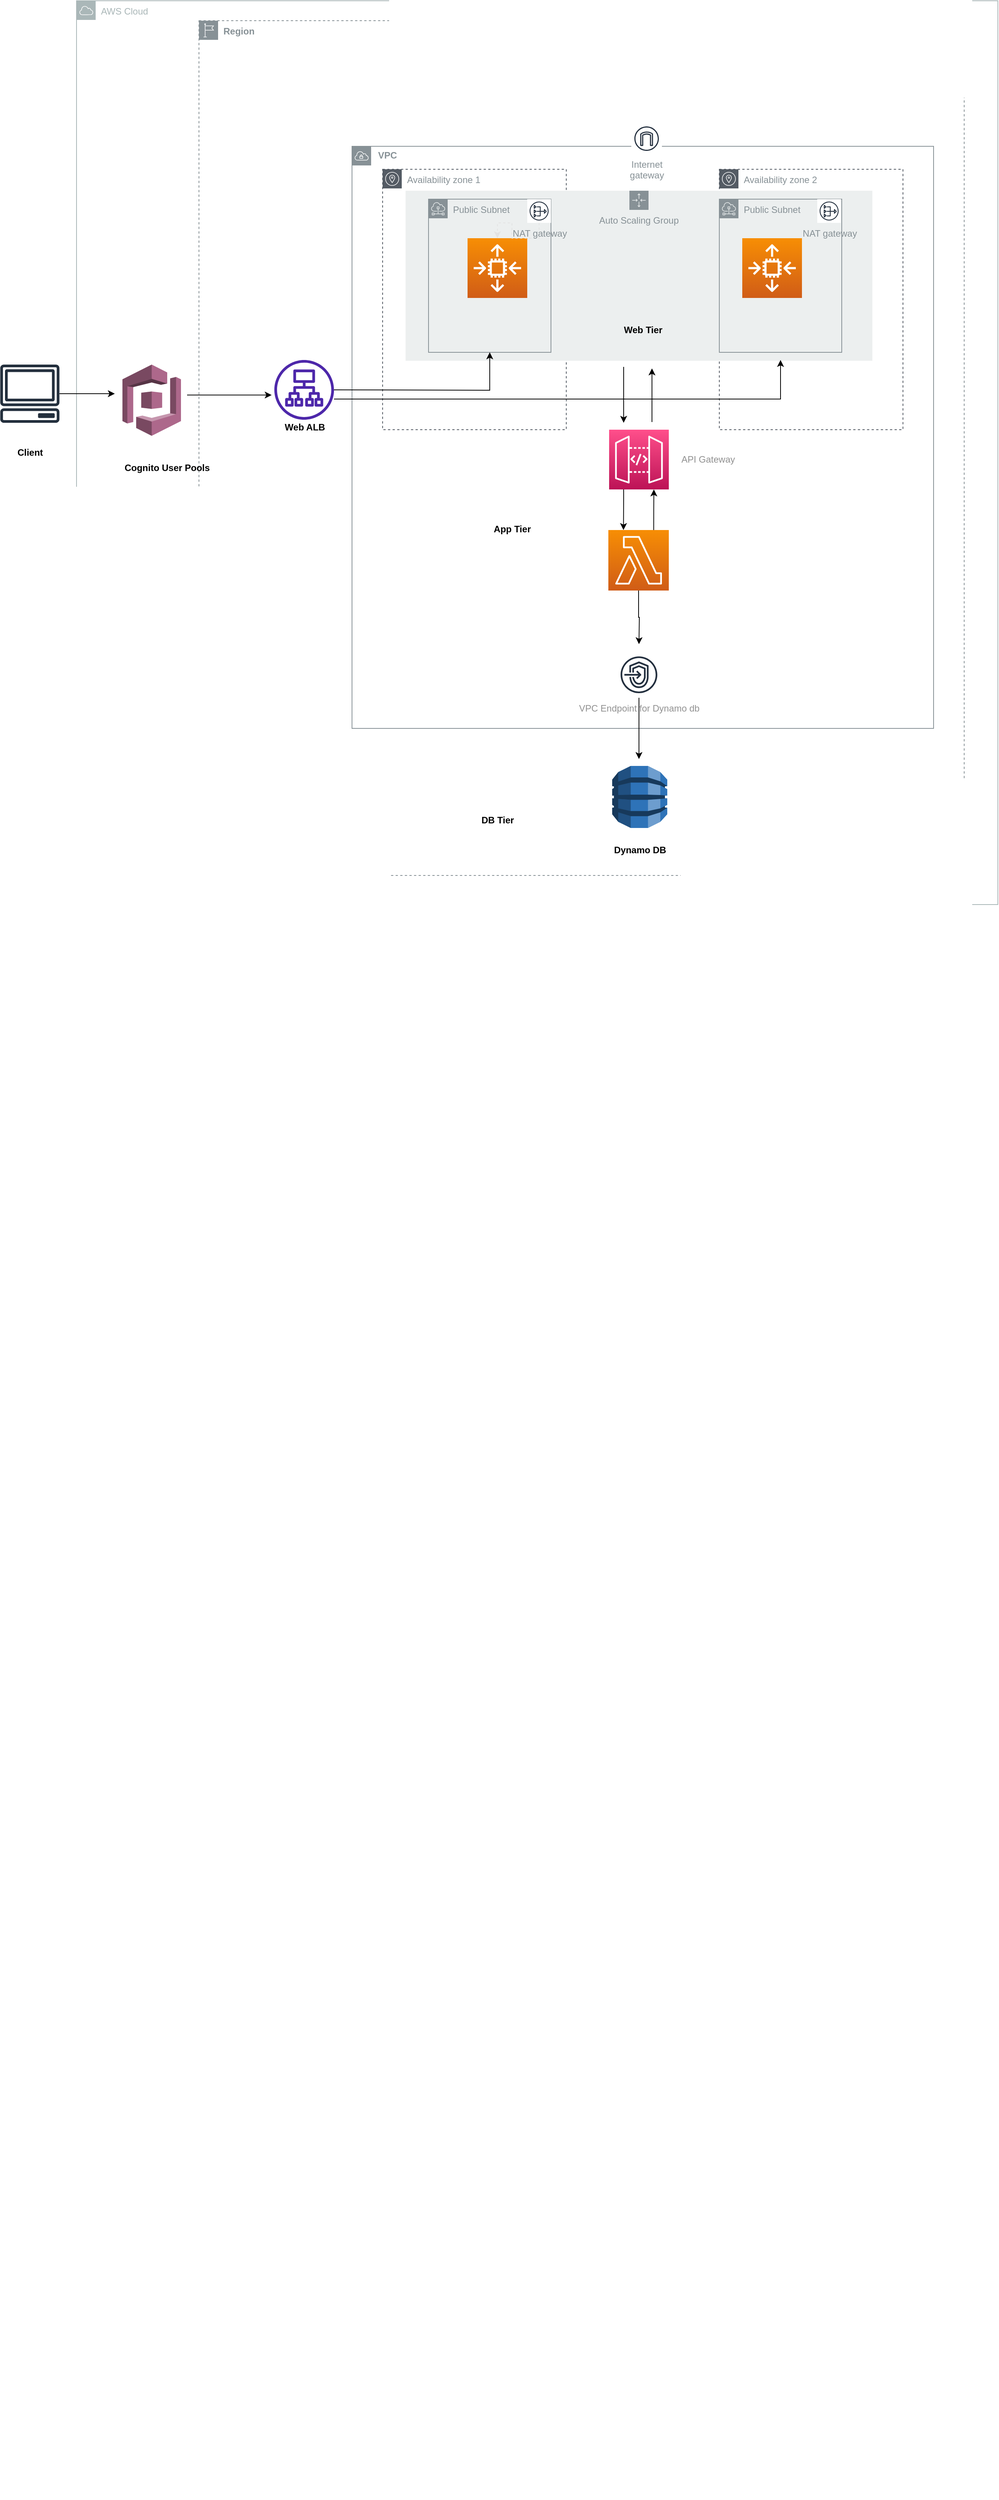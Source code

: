 <mxfile version="20.0.1" type="github">
  <diagram id="-GEG7NYa3MDwUE9U0rUo" name="Page-1">
    <mxGraphModel dx="2036" dy="520" grid="1" gridSize="10" guides="1" tooltips="1" connect="1" arrows="1" fold="1" page="1" pageScale="1" pageWidth="850" pageHeight="1100" math="0" shadow="0">
      <root>
        <mxCell id="0" />
        <mxCell id="1" parent="0" />
        <mxCell id="B6OoX21ZwnaRHiZaLL_V-9" value="AWS Cloud" style="sketch=0;outlineConnect=0;gradientColor=none;html=1;whiteSpace=wrap;fontSize=12;fontStyle=0;shape=mxgraph.aws4.group;grIcon=mxgraph.aws4.group_aws_cloud;strokeColor=#AAB7B8;fillColor=none;verticalAlign=top;align=left;spacingLeft=30;fontColor=#AAB7B8;dashed=0;" parent="1" vertex="1">
          <mxGeometry x="-80" y="540" width="1204" height="1180" as="geometry" />
        </mxCell>
        <mxCell id="B6OoX21ZwnaRHiZaLL_V-30" value="Region" style="sketch=0;outlineConnect=0;gradientColor=none;html=1;whiteSpace=wrap;fontSize=12;fontStyle=1;shape=mxgraph.aws4.group;grIcon=mxgraph.aws4.group_region;strokeColor=#879196;fillColor=none;verticalAlign=top;align=left;spacingLeft=30;fontColor=#879196;dashed=1;shadow=0;" parent="1" vertex="1">
          <mxGeometry x="80" y="566" width="1000" height="1116" as="geometry" />
        </mxCell>
        <mxCell id="B6OoX21ZwnaRHiZaLL_V-31" value="&lt;br&gt;&lt;br&gt;&lt;br&gt;&lt;br&gt;&lt;br&gt;&lt;br&gt;&lt;br&gt;&lt;br&gt;&lt;br&gt;&lt;br&gt;&lt;br&gt;&lt;br&gt;&lt;br&gt;&lt;br&gt;&lt;br&gt;&lt;br&gt;&lt;br&gt;&lt;br&gt;&lt;br&gt;&lt;br&gt;&lt;br&gt;&lt;br&gt;&lt;br&gt;&lt;br&gt;&lt;br&gt;&lt;br&gt;&lt;br&gt;&lt;br&gt;&lt;br&gt;&lt;br&gt;&lt;br&gt;&lt;br&gt;&lt;br&gt;&lt;br&gt;&lt;br&gt;&lt;br&gt;&lt;br&gt;&lt;br&gt;&lt;br&gt;&lt;br&gt;&lt;br&gt;&lt;br&gt;&lt;br&gt;&lt;br&gt;&lt;br&gt;&lt;br&gt;&lt;br&gt;&lt;br&gt;&lt;br&gt;&lt;br&gt;&lt;br&gt;&lt;br&gt;&lt;br&gt;&lt;br&gt;&lt;br&gt;&lt;br&gt;&lt;br&gt;&lt;br&gt;&lt;br&gt;&lt;br&gt;&lt;br&gt;&lt;br&gt;&lt;br&gt;&lt;br&gt;&lt;br&gt;&lt;br&gt;&lt;br&gt;&lt;br&gt;&lt;br&gt;&lt;br&gt;&lt;br&gt;&lt;br&gt;&lt;br&gt;&lt;br&gt;&lt;br&gt;&lt;br&gt;&lt;br&gt;&lt;br&gt;&lt;br&gt;&lt;br&gt;&lt;br&gt;&lt;br&gt;&lt;br&gt;&lt;br&gt;&lt;br&gt;&lt;br&gt;&lt;br&gt;&lt;br&gt;&lt;br&gt;&lt;br&gt;&lt;br&gt;&lt;br&gt;&lt;br&gt;&lt;br&gt;&lt;br&gt;&lt;br&gt;&lt;br&gt;&lt;br&gt;&lt;br&gt;&lt;br&gt;&lt;br&gt;&lt;br&gt;&lt;br&gt;&lt;br&gt;&lt;br&gt;&lt;br&gt;&lt;br&gt;&lt;br&gt;&lt;br&gt;&lt;br&gt;&lt;br&gt;&lt;br&gt;&lt;br&gt;&lt;br&gt;&lt;br&gt;&lt;br&gt;&lt;br&gt;&lt;br&gt;&lt;br&gt;&lt;br&gt;&lt;br&gt;&lt;br&gt;&lt;br&gt;&lt;br&gt;&lt;br&gt;&lt;br&gt;&lt;br&gt;&lt;br&gt;&lt;br&gt;&lt;br&gt;&lt;br&gt;&lt;br&gt;&lt;br&gt;&lt;br&gt;&lt;br&gt;&lt;br&gt;&lt;br&gt;&lt;br&gt;&lt;br&gt;&lt;br&gt;&lt;br&gt;&lt;br&gt;&lt;br&gt;&lt;br&gt;&lt;br&gt;&lt;br&gt;&lt;br&gt;&lt;br&gt;&lt;br&gt;&lt;br&gt;&lt;br&gt;&lt;br&gt;&lt;br&gt;&lt;br&gt;&lt;br&gt;&lt;br&gt;&lt;br&gt;&lt;br&gt;&lt;br&gt;&lt;br&gt;&lt;br&gt;&lt;br&gt;&lt;br&gt;&lt;br&gt;&lt;br&gt;&lt;br&gt;&lt;br&gt;&lt;br&gt;&lt;br&gt;&lt;br&gt;&lt;br&gt;&lt;br&gt;&lt;br&gt;&lt;br&gt;&lt;br&gt;&lt;br&gt;&lt;br&gt;&lt;br&gt;&lt;br&gt;&lt;br&gt;&lt;br&gt;&lt;br&gt;&lt;br&gt;&lt;br&gt;&lt;br&gt;&lt;br&gt;&lt;br&gt;&lt;br&gt;&lt;br&gt;&lt;br&gt;&lt;br&gt;&lt;br&gt;&lt;br&gt;&lt;br&gt;&lt;br&gt;&lt;br&gt;&lt;br&gt;&lt;br&gt;&lt;br&gt;&lt;br&gt;&lt;br&gt;&lt;br&gt;&lt;br&gt;&lt;br&gt;&lt;br&gt;&lt;br&gt;&lt;br&gt;&lt;br&gt;&lt;br&gt;&lt;br&gt;&lt;br&gt;&lt;br&gt;&lt;br&gt;" style="sketch=0;outlineConnect=0;gradientColor=none;html=1;whiteSpace=wrap;fontSize=12;fontStyle=0;shape=mxgraph.aws4.group;grIcon=mxgraph.aws4.group_vpc;strokeColor=#879196;fillColor=none;verticalAlign=top;align=left;spacingLeft=30;fontColor=#879196;dashed=0;shadow=0;" parent="1" vertex="1">
          <mxGeometry x="280" y="730" width="760" height="760" as="geometry" />
        </mxCell>
        <mxCell id="fDSZwFsicnBfdJ9t3ey4-1" value="&lt;font color=&quot;#879196&quot;&gt;Availability zone 2&lt;/font&gt;" style="sketch=0;outlineConnect=0;gradientColor=none;html=1;whiteSpace=wrap;fontSize=12;fontStyle=0;shape=mxgraph.aws4.group;grIcon=mxgraph.aws4.group_availability_zone;strokeColor=#545B64;fillColor=none;verticalAlign=top;align=left;spacingLeft=30;fontColor=#545B64;dashed=1;shadow=0;" parent="1" vertex="1">
          <mxGeometry x="760" y="760" width="240" height="340" as="geometry" />
        </mxCell>
        <mxCell id="B6OoX21ZwnaRHiZaLL_V-32" value="&lt;font color=&quot;#879196&quot;&gt;Availability zone 1&lt;/font&gt;" style="sketch=0;outlineConnect=0;gradientColor=none;html=1;whiteSpace=wrap;fontSize=12;fontStyle=0;shape=mxgraph.aws4.group;grIcon=mxgraph.aws4.group_availability_zone;strokeColor=#545B64;fillColor=none;verticalAlign=top;align=left;spacingLeft=30;fontColor=#545B64;dashed=1;shadow=0;" parent="1" vertex="1">
          <mxGeometry x="320" y="760" width="240" height="340" as="geometry" />
        </mxCell>
        <mxCell id="B6OoX21ZwnaRHiZaLL_V-38" value="Auto Scaling Group" style="sketch=0;outlineConnect=0;gradientColor=none;html=1;whiteSpace=wrap;fontSize=12;fontStyle=0;shape=mxgraph.aws4.groupCenter;grIcon=mxgraph.aws4.group_auto_scaling_group;grStroke=0;strokeColor=#879196;fillColor=#ECEFEF;verticalAlign=top;align=center;fontColor=#879196;dashed=0;spacingTop=25;shadow=0;" parent="1" vertex="1">
          <mxGeometry x="350" y="788" width="610" height="222" as="geometry" />
        </mxCell>
        <mxCell id="B6OoX21ZwnaRHiZaLL_V-34" value="Public Subnet" style="sketch=0;outlineConnect=0;gradientColor=none;html=1;whiteSpace=wrap;fontSize=12;fontStyle=0;shape=mxgraph.aws4.group;grIcon=mxgraph.aws4.group_subnet;strokeColor=#879196;fillColor=none;verticalAlign=top;align=left;spacingLeft=30;fontColor=#879196;dashed=0;shadow=0;" parent="1" vertex="1">
          <mxGeometry x="380" y="799" width="160" height="200" as="geometry" />
        </mxCell>
        <mxCell id="B0TIL4bSB5Exnn931L6U-55" style="edgeStyle=orthogonalEdgeStyle;rounded=0;orthogonalLoop=1;jettySize=auto;html=1;fontColor=#000000;" edge="1" parent="1">
          <mxGeometry relative="1" as="geometry">
            <mxPoint x="635" y="1018" as="sourcePoint" />
            <mxPoint x="635" y="1091" as="targetPoint" />
            <Array as="points">
              <mxPoint x="635" y="1091" />
            </Array>
          </mxGeometry>
        </mxCell>
        <mxCell id="B6OoX21ZwnaRHiZaLL_V-39" value="Web Tier" style="text;html=1;resizable=0;autosize=1;align=center;verticalAlign=middle;points=[];fillColor=none;strokeColor=none;rounded=0;shadow=0;dashed=1;sketch=0;fontStyle=1" parent="1" vertex="1">
          <mxGeometry x="625" y="960" width="70" height="20" as="geometry" />
        </mxCell>
        <mxCell id="B6OoX21ZwnaRHiZaLL_V-46" value="" style="sketch=0;points=[[0,0,0],[0.25,0,0],[0.5,0,0],[0.75,0,0],[1,0,0],[0,1,0],[0.25,1,0],[0.5,1,0],[0.75,1,0],[1,1,0],[0,0.25,0],[0,0.5,0],[0,0.75,0],[1,0.25,0],[1,0.5,0],[1,0.75,0]];outlineConnect=0;fontColor=#232F3E;gradientColor=#F78E04;gradientDirection=north;fillColor=#D05C17;strokeColor=#ffffff;dashed=0;verticalLabelPosition=bottom;verticalAlign=top;align=center;html=1;fontSize=12;fontStyle=0;aspect=fixed;shape=mxgraph.aws4.resourceIcon;resIcon=mxgraph.aws4.auto_scaling2;shadow=0;" parent="1" vertex="1">
          <mxGeometry x="431" y="850" width="78" height="78" as="geometry" />
        </mxCell>
        <mxCell id="B6OoX21ZwnaRHiZaLL_V-47" value="" style="sketch=0;points=[[0,0,0],[0.25,0,0],[0.5,0,0],[0.75,0,0],[1,0,0],[0,1,0],[0.25,1,0],[0.5,1,0],[0.75,1,0],[1,1,0],[0,0.25,0],[0,0.5,0],[0,0.75,0],[1,0.25,0],[1,0.5,0],[1,0.75,0]];outlineConnect=0;fontColor=#232F3E;gradientColor=#F78E04;gradientDirection=north;fillColor=#D05C17;strokeColor=#ffffff;dashed=0;verticalLabelPosition=bottom;verticalAlign=top;align=center;html=1;fontSize=12;fontStyle=0;aspect=fixed;shape=mxgraph.aws4.resourceIcon;resIcon=mxgraph.aws4.auto_scaling2;shadow=0;" parent="1" vertex="1">
          <mxGeometry x="790" y="850" width="78" height="78" as="geometry" />
        </mxCell>
        <mxCell id="B6OoX21ZwnaRHiZaLL_V-50" value="DB Tier" style="text;html=1;resizable=0;autosize=1;align=center;verticalAlign=middle;points=[];fillColor=none;strokeColor=none;rounded=0;shadow=0;dashed=1;sketch=0;fontStyle=1" parent="1" vertex="1">
          <mxGeometry x="440" y="1600" width="60" height="20" as="geometry" />
        </mxCell>
        <mxCell id="B6OoX21ZwnaRHiZaLL_V-51" value="&lt;p style=&quot;line-height: 0.9;&quot;&gt;App Tier&lt;/p&gt;" style="text;html=1;resizable=0;autosize=1;align=center;verticalAlign=middle;points=[];fillColor=none;strokeColor=none;rounded=0;shadow=0;dashed=1;sketch=0;fontStyle=1" parent="1" vertex="1">
          <mxGeometry x="459" y="1210" width="60" height="40" as="geometry" />
        </mxCell>
        <mxCell id="B6OoX21ZwnaRHiZaLL_V-55" style="edgeStyle=orthogonalEdgeStyle;rounded=0;orthogonalLoop=1;jettySize=auto;html=1;" parent="1" target="B6OoX21ZwnaRHiZaLL_V-34" edge="1">
          <mxGeometry relative="1" as="geometry">
            <mxPoint x="256.5" y="1048" as="sourcePoint" />
            <mxPoint x="380" y="909" as="targetPoint" />
          </mxGeometry>
        </mxCell>
        <mxCell id="B6OoX21ZwnaRHiZaLL_V-56" style="edgeStyle=orthogonalEdgeStyle;rounded=0;orthogonalLoop=1;jettySize=auto;html=1;" parent="1" edge="1">
          <mxGeometry relative="1" as="geometry">
            <Array as="points">
              <mxPoint x="840" y="1060" />
            </Array>
            <mxPoint x="840" y="1009" as="targetPoint" />
            <mxPoint x="256.5" y="1060" as="sourcePoint" />
          </mxGeometry>
        </mxCell>
        <mxCell id="B6OoX21ZwnaRHiZaLL_V-52" value="" style="sketch=0;outlineConnect=0;fontColor=#232F3E;gradientColor=none;fillColor=#4D27AA;strokeColor=none;dashed=0;verticalLabelPosition=bottom;verticalAlign=top;align=center;html=1;fontSize=12;fontStyle=0;aspect=fixed;pointerEvents=1;shape=mxgraph.aws4.application_load_balancer;shadow=0;" parent="1" vertex="1">
          <mxGeometry x="178.5" y="1009" width="78" height="78" as="geometry" />
        </mxCell>
        <mxCell id="B6OoX21ZwnaRHiZaLL_V-57" value="Web ALB" style="text;html=1;resizable=0;autosize=1;align=center;verticalAlign=middle;points=[];fillColor=none;strokeColor=none;rounded=0;shadow=0;dashed=1;sketch=0;fontStyle=1" parent="1" vertex="1">
          <mxGeometry x="183.25" y="1087" width="70" height="20" as="geometry" />
        </mxCell>
        <mxCell id="fDSZwFsicnBfdJ9t3ey4-2" value="Public Subnet" style="sketch=0;outlineConnect=0;gradientColor=none;html=1;whiteSpace=wrap;fontSize=12;fontStyle=0;shape=mxgraph.aws4.group;grIcon=mxgraph.aws4.group_subnet;strokeColor=#879196;fillColor=none;verticalAlign=top;align=left;spacingLeft=30;fontColor=#879196;dashed=0;shadow=0;" parent="1" vertex="1">
          <mxGeometry x="760" y="799" width="160" height="200" as="geometry" />
        </mxCell>
        <mxCell id="B0TIL4bSB5Exnn931L6U-1" value="" style="outlineConnect=0;dashed=0;verticalLabelPosition=bottom;verticalAlign=top;align=center;html=1;shape=mxgraph.aws3.cognito;fillColor=#AD688B;gradientColor=none;" vertex="1" parent="1">
          <mxGeometry x="-20" y="1015" width="76.5" height="93" as="geometry" />
        </mxCell>
        <mxCell id="B0TIL4bSB5Exnn931L6U-24" style="edgeStyle=orthogonalEdgeStyle;rounded=0;orthogonalLoop=1;jettySize=auto;html=1;entryX=0.147;entryY=0.561;entryDx=0;entryDy=0;entryPerimeter=0;fontColor=#000000;exitX=1;exitY=0.5;exitDx=0;exitDy=0;exitPerimeter=0;" edge="1" parent="1">
          <mxGeometry relative="1" as="geometry">
            <mxPoint x="64.5" y="1054.75" as="sourcePoint" />
            <mxPoint x="174.966" y="1054.758" as="targetPoint" />
            <Array as="points" />
          </mxGeometry>
        </mxCell>
        <mxCell id="B0TIL4bSB5Exnn931L6U-6" value="&lt;font color=&quot;#879196&quot;&gt;Internet&lt;br&gt;gateway&lt;/font&gt;" style="sketch=0;outlineConnect=0;fontColor=#232F3E;gradientColor=none;strokeColor=#232F3E;fillColor=#ffffff;dashed=0;verticalLabelPosition=bottom;verticalAlign=top;align=center;html=1;fontSize=12;fontStyle=0;aspect=fixed;shape=mxgraph.aws4.resourceIcon;resIcon=mxgraph.aws4.internet_gateway;" vertex="1" parent="1">
          <mxGeometry x="645" y="700" width="40" height="40" as="geometry" />
        </mxCell>
        <mxCell id="B0TIL4bSB5Exnn931L6U-72" value="" style="edgeStyle=orthogonalEdgeStyle;rounded=0;orthogonalLoop=1;jettySize=auto;html=1;dashed=1;fontColor=#000000;startArrow=none;startFill=0;strokeColor=#E3E3E3;" edge="1" parent="1" source="B0TIL4bSB5Exnn931L6U-10" target="B6OoX21ZwnaRHiZaLL_V-46">
          <mxGeometry relative="1" as="geometry" />
        </mxCell>
        <mxCell id="B0TIL4bSB5Exnn931L6U-10" value="&lt;font color=&quot;#879196&quot;&gt;NAT gateway&lt;/font&gt;" style="sketch=0;outlineConnect=0;fontColor=#232F3E;gradientColor=none;strokeColor=#232F3E;fillColor=#ffffff;dashed=0;verticalLabelPosition=bottom;verticalAlign=top;align=center;html=1;fontSize=12;fontStyle=0;aspect=fixed;shape=mxgraph.aws4.resourceIcon;resIcon=mxgraph.aws4.nat_gateway;" vertex="1" parent="1">
          <mxGeometry x="509" y="799" width="31" height="31" as="geometry" />
        </mxCell>
        <mxCell id="B0TIL4bSB5Exnn931L6U-11" value="&lt;font color=&quot;#879196&quot;&gt;NAT gateway&lt;/font&gt;" style="sketch=0;outlineConnect=0;fontColor=#232F3E;gradientColor=none;strokeColor=#232F3E;fillColor=#ffffff;dashed=0;verticalLabelPosition=bottom;verticalAlign=top;align=center;html=1;fontSize=12;fontStyle=0;aspect=fixed;shape=mxgraph.aws4.resourceIcon;resIcon=mxgraph.aws4.nat_gateway;" vertex="1" parent="1">
          <mxGeometry x="888" y="799" width="31" height="31" as="geometry" />
        </mxCell>
        <mxCell id="B0TIL4bSB5Exnn931L6U-14" value="&lt;b&gt;&lt;font color=&quot;#879196&quot;&gt;VPC&lt;/font&gt;&lt;/b&gt;" style="text;html=1;resizable=0;autosize=1;align=center;verticalAlign=middle;points=[];fillColor=none;strokeColor=none;rounded=0;" vertex="1" parent="1">
          <mxGeometry x="306" y="732" width="40" height="20" as="geometry" />
        </mxCell>
        <mxCell id="B0TIL4bSB5Exnn931L6U-23" style="edgeStyle=orthogonalEdgeStyle;rounded=0;orthogonalLoop=1;jettySize=auto;html=1;fontColor=#000000;" edge="1" parent="1" source="B0TIL4bSB5Exnn931L6U-19">
          <mxGeometry relative="1" as="geometry">
            <mxPoint x="-30" y="1053" as="targetPoint" />
          </mxGeometry>
        </mxCell>
        <mxCell id="B0TIL4bSB5Exnn931L6U-19" value="" style="sketch=0;outlineConnect=0;fontColor=#232F3E;gradientColor=none;fillColor=#232F3D;strokeColor=none;dashed=0;verticalLabelPosition=bottom;verticalAlign=top;align=center;html=1;fontSize=12;fontStyle=0;aspect=fixed;pointerEvents=1;shape=mxgraph.aws4.client;" vertex="1" parent="1">
          <mxGeometry x="-180" y="1015" width="78" height="76" as="geometry" />
        </mxCell>
        <mxCell id="B0TIL4bSB5Exnn931L6U-21" value="&lt;font color=&quot;#000000&quot;&gt;&lt;b&gt;Client&lt;/b&gt;&lt;/font&gt;" style="text;html=1;resizable=0;autosize=1;align=center;verticalAlign=middle;points=[];fillColor=none;strokeColor=none;rounded=0;fontColor=#879196;" vertex="1" parent="1">
          <mxGeometry x="-166" y="1120" width="50" height="20" as="geometry" />
        </mxCell>
        <mxCell id="B0TIL4bSB5Exnn931L6U-25" value="Cognito User Pools" style="text;html=1;resizable=0;autosize=1;align=center;verticalAlign=middle;points=[];fillColor=none;strokeColor=none;rounded=0;fontColor=#000000;fontStyle=1" vertex="1" parent="1">
          <mxGeometry x="-26.75" y="1140" width="130" height="20" as="geometry" />
        </mxCell>
        <mxCell id="B0TIL4bSB5Exnn931L6U-47" value="" style="edgeStyle=orthogonalEdgeStyle;rounded=0;orthogonalLoop=1;jettySize=auto;html=1;fontColor=#000000;entryX=0.25;entryY=0;entryDx=0;entryDy=0;entryPerimeter=0;" edge="1" parent="1" source="B0TIL4bSB5Exnn931L6U-45" target="B0TIL4bSB5Exnn931L6U-46">
          <mxGeometry relative="1" as="geometry">
            <Array as="points">
              <mxPoint x="635" y="1190" />
              <mxPoint x="635" y="1190" />
            </Array>
          </mxGeometry>
        </mxCell>
        <mxCell id="B0TIL4bSB5Exnn931L6U-61" style="edgeStyle=orthogonalEdgeStyle;rounded=0;orthogonalLoop=1;jettySize=auto;html=1;fontColor=#000000;" edge="1" parent="1">
          <mxGeometry relative="1" as="geometry">
            <mxPoint x="672" y="1090" as="sourcePoint" />
            <mxPoint x="672" y="1020" as="targetPoint" />
          </mxGeometry>
        </mxCell>
        <mxCell id="B0TIL4bSB5Exnn931L6U-45" value="" style="sketch=0;points=[[0,0,0],[0.25,0,0],[0.5,0,0],[0.75,0,0],[1,0,0],[0,1,0],[0.25,1,0],[0.5,1,0],[0.75,1,0],[1,1,0],[0,0.25,0],[0,0.5,0],[0,0.75,0],[1,0.25,0],[1,0.5,0],[1,0.75,0]];outlineConnect=0;fontColor=#232F3E;gradientColor=#FF4F8B;gradientDirection=north;fillColor=#BC1356;strokeColor=#ffffff;dashed=0;verticalLabelPosition=bottom;verticalAlign=top;align=center;html=1;fontSize=12;fontStyle=0;aspect=fixed;shape=mxgraph.aws4.resourceIcon;resIcon=mxgraph.aws4.api_gateway;" vertex="1" parent="1">
          <mxGeometry x="616" y="1100" width="78" height="78" as="geometry" />
        </mxCell>
        <mxCell id="B0TIL4bSB5Exnn931L6U-59" style="edgeStyle=orthogonalEdgeStyle;rounded=0;orthogonalLoop=1;jettySize=auto;html=1;exitX=0.75;exitY=0;exitDx=0;exitDy=0;exitPerimeter=0;entryX=0.75;entryY=1;entryDx=0;entryDy=0;entryPerimeter=0;fontColor=#000000;" edge="1" parent="1" source="B0TIL4bSB5Exnn931L6U-46" target="B0TIL4bSB5Exnn931L6U-45">
          <mxGeometry relative="1" as="geometry" />
        </mxCell>
        <mxCell id="B0TIL4bSB5Exnn931L6U-79" style="edgeStyle=orthogonalEdgeStyle;rounded=0;orthogonalLoop=1;jettySize=auto;html=1;fontColor=#919191;startArrow=none;startFill=0;strokeColor=#000000;" edge="1" parent="1" source="B0TIL4bSB5Exnn931L6U-46">
          <mxGeometry relative="1" as="geometry">
            <mxPoint x="655" y="1380" as="targetPoint" />
          </mxGeometry>
        </mxCell>
        <mxCell id="B0TIL4bSB5Exnn931L6U-46" value="" style="sketch=0;points=[[0,0,0],[0.25,0,0],[0.5,0,0],[0.75,0,0],[1,0,0],[0,1,0],[0.25,1,0],[0.5,1,0],[0.75,1,0],[1,1,0],[0,0.25,0],[0,0.5,0],[0,0.75,0],[1,0.25,0],[1,0.5,0],[1,0.75,0]];outlineConnect=0;fontColor=#232F3E;gradientColor=#F78E04;gradientDirection=north;fillColor=#D05C17;strokeColor=#ffffff;dashed=0;verticalLabelPosition=bottom;verticalAlign=top;align=center;html=1;fontSize=12;fontStyle=0;aspect=fixed;shape=mxgraph.aws4.resourceIcon;resIcon=mxgraph.aws4.lambda;" vertex="1" parent="1">
          <mxGeometry x="615" y="1231" width="79" height="79" as="geometry" />
        </mxCell>
        <mxCell id="B0TIL4bSB5Exnn931L6U-71" value="&lt;font color=&quot;#919191&quot;&gt;API Gateway&lt;/font&gt;" style="text;html=1;resizable=0;autosize=1;align=center;verticalAlign=middle;points=[];fillColor=none;strokeColor=none;rounded=0;fontColor=#000000;" vertex="1" parent="1">
          <mxGeometry x="700" y="1129" width="90" height="20" as="geometry" />
        </mxCell>
        <mxCell id="B0TIL4bSB5Exnn931L6U-73" value="" style="outlineConnect=0;dashed=0;verticalLabelPosition=bottom;verticalAlign=top;align=center;html=1;shape=mxgraph.aws3.dynamo_db;fillColor=#2E73B8;gradientColor=none;fontColor=#919191;strokeColor=#000000;" vertex="1" parent="1">
          <mxGeometry x="620" y="1539" width="72" height="81" as="geometry" />
        </mxCell>
        <mxCell id="B0TIL4bSB5Exnn931L6U-80" style="edgeStyle=orthogonalEdgeStyle;rounded=0;orthogonalLoop=1;jettySize=auto;html=1;fontColor=#919191;startArrow=none;startFill=0;strokeColor=#000000;" edge="1" parent="1" source="B0TIL4bSB5Exnn931L6U-77">
          <mxGeometry relative="1" as="geometry">
            <mxPoint x="655" y="1490" as="sourcePoint" />
            <mxPoint x="655" y="1530" as="targetPoint" />
          </mxGeometry>
        </mxCell>
        <mxCell id="B0TIL4bSB5Exnn931L6U-77" value="&lt;font style=&quot;font-weight: normal;&quot; color=&quot;#919191&quot;&gt;VPC Endpoint for Dynamo db&lt;/font&gt;" style="sketch=0;outlineConnect=0;fontColor=#232F3E;gradientColor=none;strokeColor=#232F3E;fillColor=#ffffff;dashed=0;verticalLabelPosition=bottom;verticalAlign=top;align=center;html=1;fontSize=12;fontStyle=1;aspect=fixed;shape=mxgraph.aws4.resourceIcon;resIcon=mxgraph.aws4.endpoints;" vertex="1" parent="1">
          <mxGeometry x="625" y="1390" width="60" height="60" as="geometry" />
        </mxCell>
        <mxCell id="B0TIL4bSB5Exnn931L6U-81" value="Dynamo DB&lt;br&gt;" style="text;html=1;resizable=0;autosize=1;align=center;verticalAlign=middle;points=[];fillColor=none;strokeColor=none;rounded=0;shadow=0;dashed=1;sketch=0;fontStyle=1" vertex="1" parent="1">
          <mxGeometry x="616" y="1639" width="80" height="20" as="geometry" />
        </mxCell>
      </root>
    </mxGraphModel>
  </diagram>
</mxfile>
